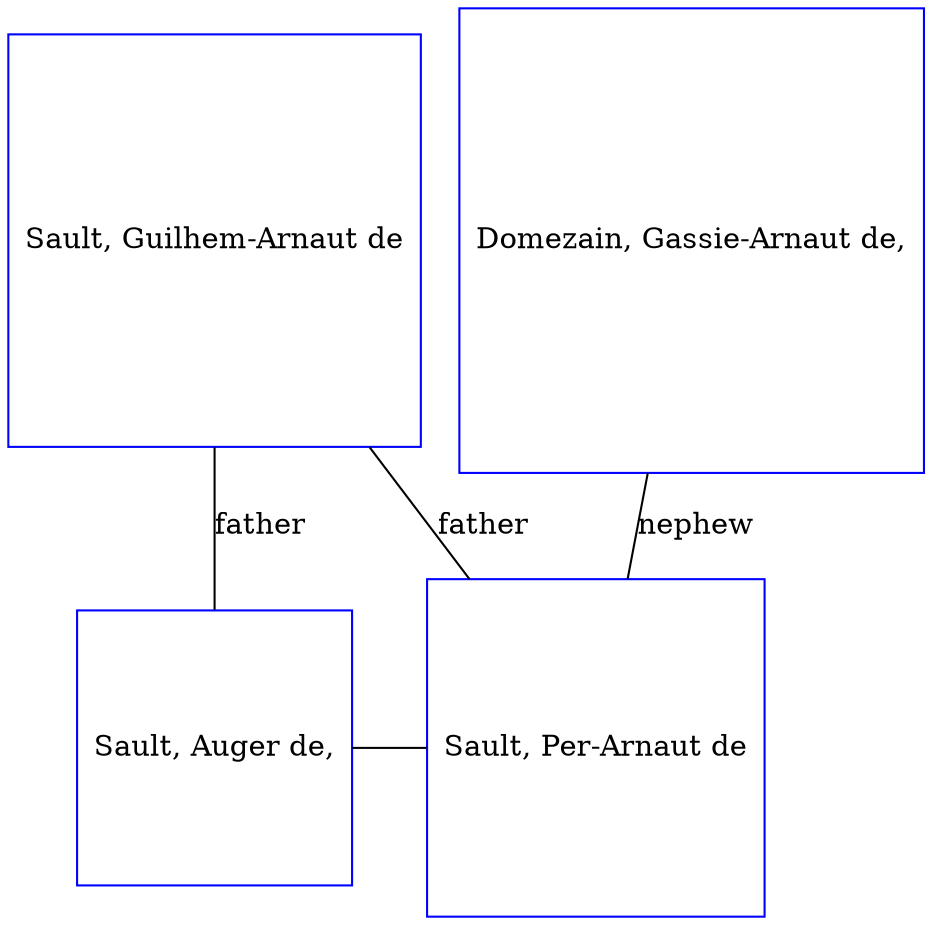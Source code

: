 digraph D {
    edge [dir=none];    node [shape=box];    "010195"   [label="Domezain, Gassie-Arnaut de,", shape=box, regular=1, color="blue"] ;
"010194"   [label="Sault, Auger de,", shape=box, regular=1, color="blue"] ;
"010193"   [label="Sault, Guilhem-Arnaut de", shape=box, regular=1, color="blue"] ;
"010192"   [label="Sault, Per-Arnaut de", shape=box, regular=1, color="blue"] ;
{rank=same; 010194->010192};
010195->010192 [label="nephew", arrowsize=0.0]; 
010193->010194 [label="father",arrowsize=0.0]; 
010193->010192 [label="father",arrowsize=0.0]; 
}